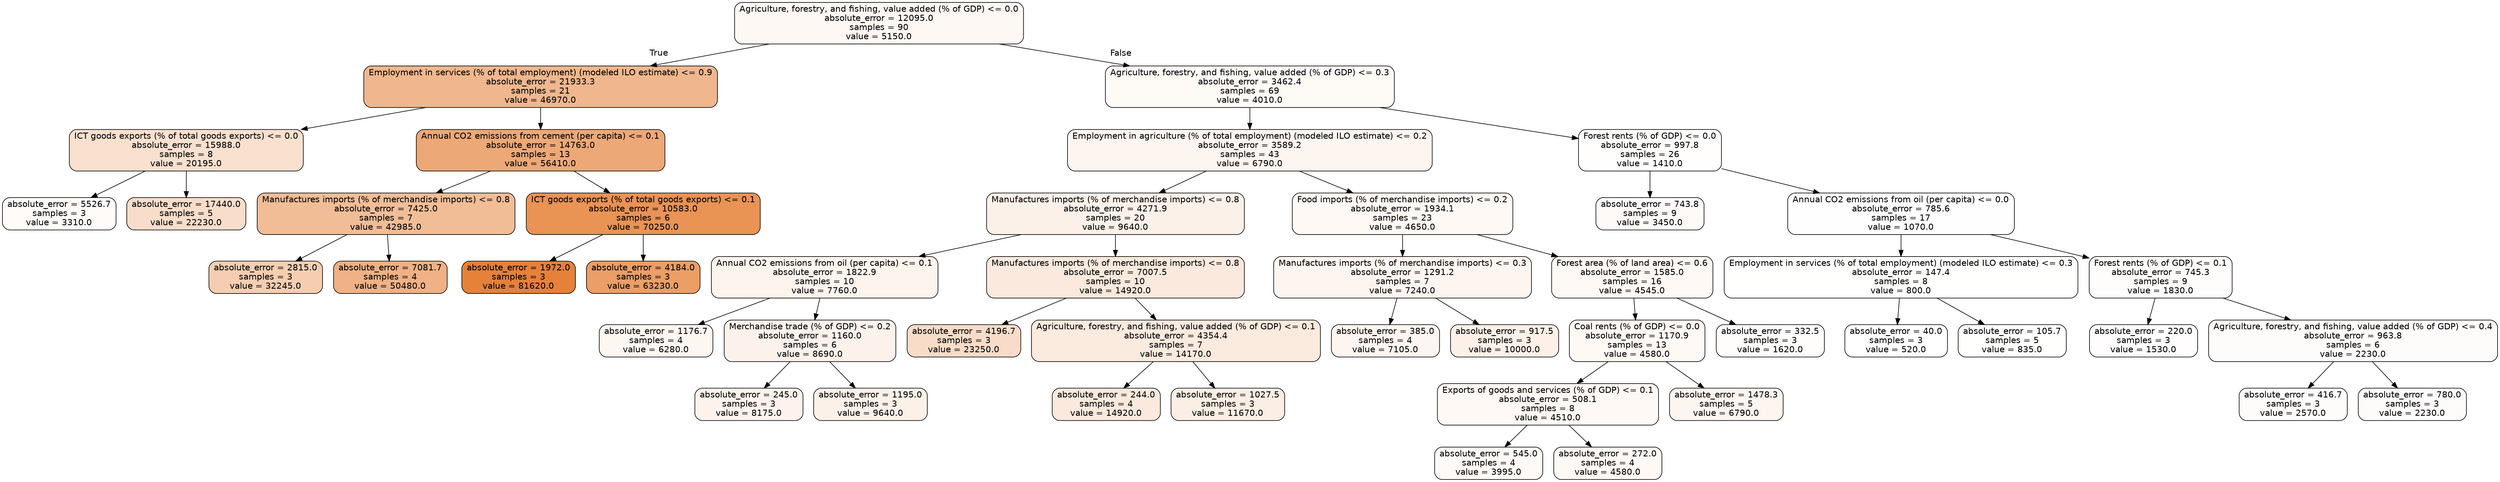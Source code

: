 digraph Tree {
node [shape=box, style="filled, rounded", color="black", fontname="helvetica"] ;
edge [fontname="helvetica"] ;
0 [label="Agriculture, forestry, and fishing, value added (% of GDP) <= 0.0\nabsolute_error = 12095.0\nsamples = 90\nvalue = 5150.0", fillcolor="#fef8f4"] ;
1 [label="Employment in services (% of total employment) (modeled ILO estimate) <= 0.9\nabsolute_error = 21933.3\nsamples = 21\nvalue = 46970.0", fillcolor="#f0b78e"] ;
0 -> 1 [labeldistance=2.5, labelangle=45, headlabel="True"] ;
2 [label="ICT goods exports (% of total goods exports) <= 0.0\nabsolute_error = 15988.0\nsamples = 8\nvalue = 20195.0", fillcolor="#f9e0cf"] ;
1 -> 2 ;
3 [label="absolute_error = 5526.7\nsamples = 3\nvalue = 3310.0", fillcolor="#fefbf8"] ;
2 -> 3 ;
4 [label="absolute_error = 17440.0\nsamples = 5\nvalue = 22230.0", fillcolor="#f8ddca"] ;
2 -> 4 ;
5 [label="Annual CO2 emissions from cement (per capita) <= 0.1\nabsolute_error = 14763.0\nsamples = 13\nvalue = 56410.0", fillcolor="#eda877"] ;
1 -> 5 ;
6 [label="Manufactures imports (% of merchandise imports) <= 0.8\nabsolute_error = 7425.0\nsamples = 7\nvalue = 42985.0", fillcolor="#f1bd97"] ;
5 -> 6 ;
7 [label="absolute_error = 2815.0\nsamples = 3\nvalue = 32245.0", fillcolor="#f5ceb2"] ;
6 -> 7 ;
8 [label="absolute_error = 7081.7\nsamples = 4\nvalue = 50480.0", fillcolor="#efb185"] ;
6 -> 8 ;
9 [label="ICT goods exports (% of total goods exports) <= 0.1\nabsolute_error = 10583.0\nsamples = 6\nvalue = 70250.0", fillcolor="#e99355"] ;
5 -> 9 ;
10 [label="absolute_error = 1972.0\nsamples = 3\nvalue = 81620.0", fillcolor="#e58139"] ;
9 -> 10 ;
11 [label="absolute_error = 4184.0\nsamples = 3\nvalue = 63230.0", fillcolor="#eb9e66"] ;
9 -> 11 ;
12 [label="Agriculture, forestry, and fishing, value added (% of GDP) <= 0.3\nabsolute_error = 3462.4\nsamples = 69\nvalue = 4010.0", fillcolor="#fefaf6"] ;
0 -> 12 [labeldistance=2.5, labelangle=-45, headlabel="False"] ;
13 [label="Employment in agriculture (% of total employment) (modeled ILO estimate) <= 0.2\nabsolute_error = 3589.2\nsamples = 43\nvalue = 6790.0", fillcolor="#fdf5f0"] ;
12 -> 13 ;
14 [label="Manufactures imports (% of merchandise imports) <= 0.8\nabsolute_error = 4271.9\nsamples = 20\nvalue = 9640.0", fillcolor="#fcf1e9"] ;
13 -> 14 ;
15 [label="Annual CO2 emissions from oil (per capita) <= 0.1\nabsolute_error = 1822.9\nsamples = 10\nvalue = 7760.0", fillcolor="#fdf4ed"] ;
14 -> 15 ;
16 [label="absolute_error = 1176.7\nsamples = 4\nvalue = 6280.0", fillcolor="#fdf6f1"] ;
15 -> 16 ;
17 [label="Merchandise trade (% of GDP) <= 0.2\nabsolute_error = 1160.0\nsamples = 6\nvalue = 8690.0", fillcolor="#fcf2eb"] ;
15 -> 17 ;
18 [label="absolute_error = 245.0\nsamples = 3\nvalue = 8175.0", fillcolor="#fdf3ec"] ;
17 -> 18 ;
19 [label="absolute_error = 1195.0\nsamples = 3\nvalue = 9640.0", fillcolor="#fcf1e9"] ;
17 -> 19 ;
20 [label="Manufactures imports (% of merchandise imports) <= 0.8\nabsolute_error = 7007.5\nsamples = 10\nvalue = 14920.0", fillcolor="#fae9dc"] ;
14 -> 20 ;
21 [label="absolute_error = 4196.7\nsamples = 3\nvalue = 23250.0", fillcolor="#f8dcc8"] ;
20 -> 21 ;
22 [label="Agriculture, forestry, and fishing, value added (% of GDP) <= 0.1\nabsolute_error = 4354.4\nsamples = 7\nvalue = 14170.0", fillcolor="#fbeade"] ;
20 -> 22 ;
23 [label="absolute_error = 244.0\nsamples = 4\nvalue = 14920.0", fillcolor="#fae9dc"] ;
22 -> 23 ;
24 [label="absolute_error = 1027.5\nsamples = 3\nvalue = 11670.0", fillcolor="#fbeee4"] ;
22 -> 24 ;
25 [label="Food imports (% of merchandise imports) <= 0.2\nabsolute_error = 1934.1\nsamples = 23\nvalue = 4650.0", fillcolor="#fef9f5"] ;
13 -> 25 ;
26 [label="Manufactures imports (% of merchandise imports) <= 0.3\nabsolute_error = 1291.2\nsamples = 7\nvalue = 7240.0", fillcolor="#fdf5ef"] ;
25 -> 26 ;
27 [label="absolute_error = 385.0\nsamples = 4\nvalue = 7105.0", fillcolor="#fdf5ef"] ;
26 -> 27 ;
28 [label="absolute_error = 917.5\nsamples = 3\nvalue = 10000.0", fillcolor="#fcf0e8"] ;
26 -> 28 ;
29 [label="Forest area (% of land area) <= 0.6\nabsolute_error = 1585.0\nsamples = 16\nvalue = 4545.0", fillcolor="#fef9f5"] ;
25 -> 29 ;
30 [label="Coal rents (% of GDP) <= 0.0\nabsolute_error = 1170.9\nsamples = 13\nvalue = 4580.0", fillcolor="#fef9f5"] ;
29 -> 30 ;
31 [label="Exports of goods and services (% of GDP) <= 0.1\nabsolute_error = 508.1\nsamples = 8\nvalue = 4510.0", fillcolor="#fef9f5"] ;
30 -> 31 ;
32 [label="absolute_error = 545.0\nsamples = 4\nvalue = 3995.0", fillcolor="#fefaf7"] ;
31 -> 32 ;
33 [label="absolute_error = 272.0\nsamples = 4\nvalue = 4580.0", fillcolor="#fef9f5"] ;
31 -> 33 ;
34 [label="absolute_error = 1478.3\nsamples = 5\nvalue = 6790.0", fillcolor="#fdf5f0"] ;
30 -> 34 ;
35 [label="absolute_error = 332.5\nsamples = 3\nvalue = 1620.0", fillcolor="#fffdfc"] ;
29 -> 35 ;
36 [label="Forest rents (% of GDP) <= 0.0\nabsolute_error = 997.8\nsamples = 26\nvalue = 1410.0", fillcolor="#fffefd"] ;
12 -> 36 ;
37 [label="absolute_error = 743.8\nsamples = 9\nvalue = 3450.0", fillcolor="#fefaf8"] ;
36 -> 37 ;
38 [label="Annual CO2 emissions from oil (per capita) <= 0.0\nabsolute_error = 785.6\nsamples = 17\nvalue = 1070.0", fillcolor="#fffefe"] ;
36 -> 38 ;
39 [label="Employment in services (% of total employment) (modeled ILO estimate) <= 0.3\nabsolute_error = 147.4\nsamples = 8\nvalue = 800.0", fillcolor="#fffffe"] ;
38 -> 39 ;
40 [label="absolute_error = 40.0\nsamples = 3\nvalue = 520.0", fillcolor="#ffffff"] ;
39 -> 40 ;
41 [label="absolute_error = 105.7\nsamples = 5\nvalue = 835.0", fillcolor="#fffffe"] ;
39 -> 41 ;
42 [label="Forest rents (% of GDP) <= 0.1\nabsolute_error = 745.3\nsamples = 9\nvalue = 1830.0", fillcolor="#fffdfc"] ;
38 -> 42 ;
43 [label="absolute_error = 220.0\nsamples = 3\nvalue = 1530.0", fillcolor="#fffdfd"] ;
42 -> 43 ;
44 [label="Agriculture, forestry, and fishing, value added (% of GDP) <= 0.4\nabsolute_error = 963.8\nsamples = 6\nvalue = 2230.0", fillcolor="#fefcfb"] ;
42 -> 44 ;
45 [label="absolute_error = 416.7\nsamples = 3\nvalue = 2570.0", fillcolor="#fefcfa"] ;
44 -> 45 ;
46 [label="absolute_error = 780.0\nsamples = 3\nvalue = 2230.0", fillcolor="#fefcfb"] ;
44 -> 46 ;
}